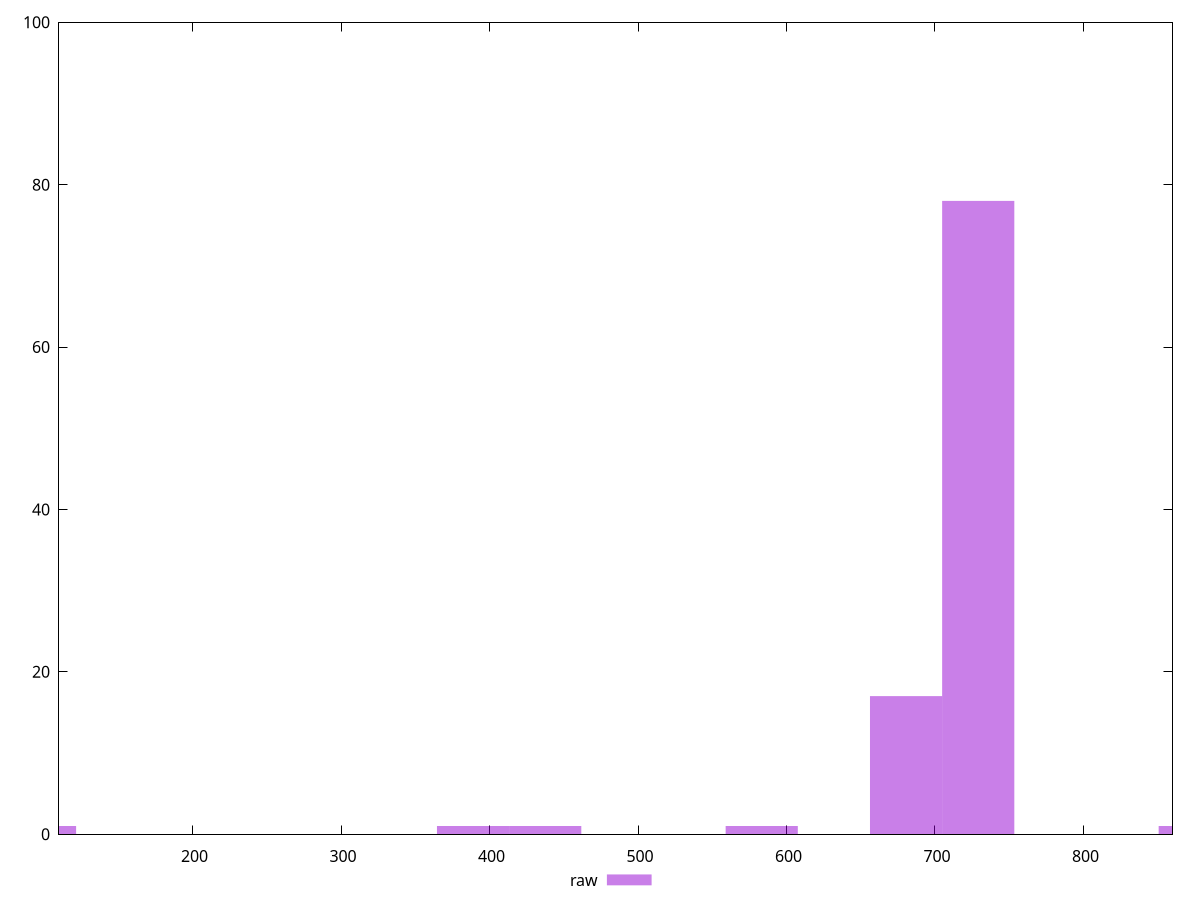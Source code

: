 reset

$raw <<EOF
97.22038164030425 1
729.1528623022818 78
680.5426714821298 17
874.9834347627383 1
583.3222898418255 1
388.881526561217 1
437.49171738136914 1
EOF

set key outside below
set boxwidth 48.61019082015213
set xrange [110:860]
set yrange [0:100]
set trange [0:100]
set style fill transparent solid 0.5 noborder
set terminal svg size 640, 490 enhanced background rgb 'white'
set output "reports/report_00031_2021-02-24T23-18-18.084Z/uses-http2/samples/music/raw/histogram.svg"

plot $raw title "raw" with boxes

reset
